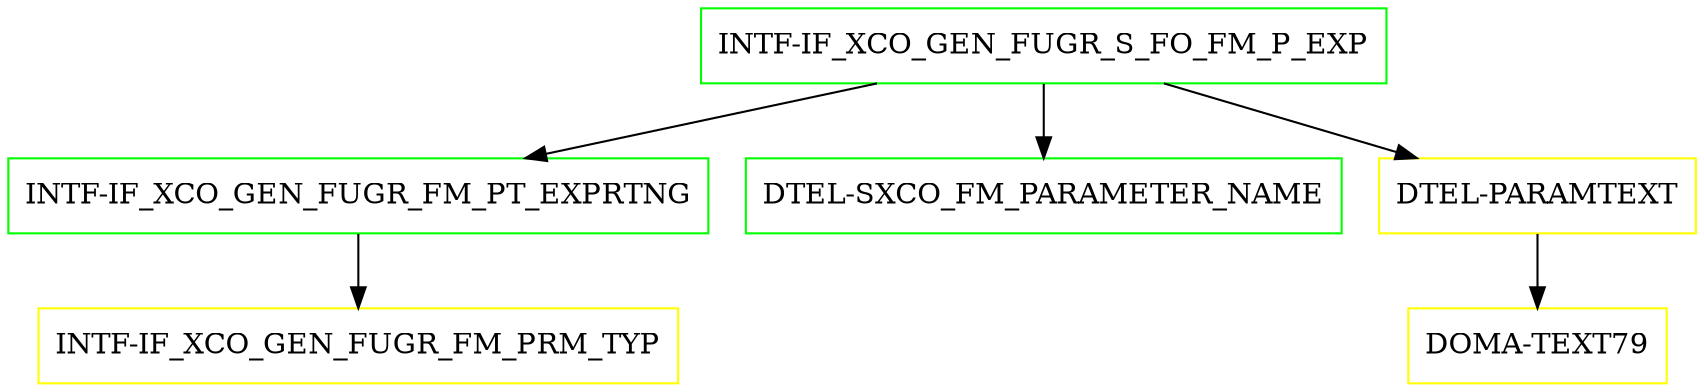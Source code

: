 digraph G {
  "INTF-IF_XCO_GEN_FUGR_S_FO_FM_P_EXP" [shape=box,color=green];
  "INTF-IF_XCO_GEN_FUGR_FM_PT_EXPRTNG" [shape=box,color=green,URL="./INTF_IF_XCO_GEN_FUGR_FM_PT_EXPRTNG.html"];
  "INTF-IF_XCO_GEN_FUGR_FM_PRM_TYP" [shape=box,color=yellow,URL="./INTF_IF_XCO_GEN_FUGR_FM_PRM_TYP.html"];
  "DTEL-SXCO_FM_PARAMETER_NAME" [shape=box,color=green,URL="./DTEL_SXCO_FM_PARAMETER_NAME.html"];
  "DTEL-PARAMTEXT" [shape=box,color=yellow,URL="./DTEL_PARAMTEXT.html"];
  "DOMA-TEXT79" [shape=box,color=yellow,URL="./DOMA_TEXT79.html"];
  "INTF-IF_XCO_GEN_FUGR_S_FO_FM_P_EXP" -> "DTEL-PARAMTEXT";
  "INTF-IF_XCO_GEN_FUGR_S_FO_FM_P_EXP" -> "DTEL-SXCO_FM_PARAMETER_NAME";
  "INTF-IF_XCO_GEN_FUGR_S_FO_FM_P_EXP" -> "INTF-IF_XCO_GEN_FUGR_FM_PT_EXPRTNG";
  "INTF-IF_XCO_GEN_FUGR_FM_PT_EXPRTNG" -> "INTF-IF_XCO_GEN_FUGR_FM_PRM_TYP";
  "DTEL-PARAMTEXT" -> "DOMA-TEXT79";
}
